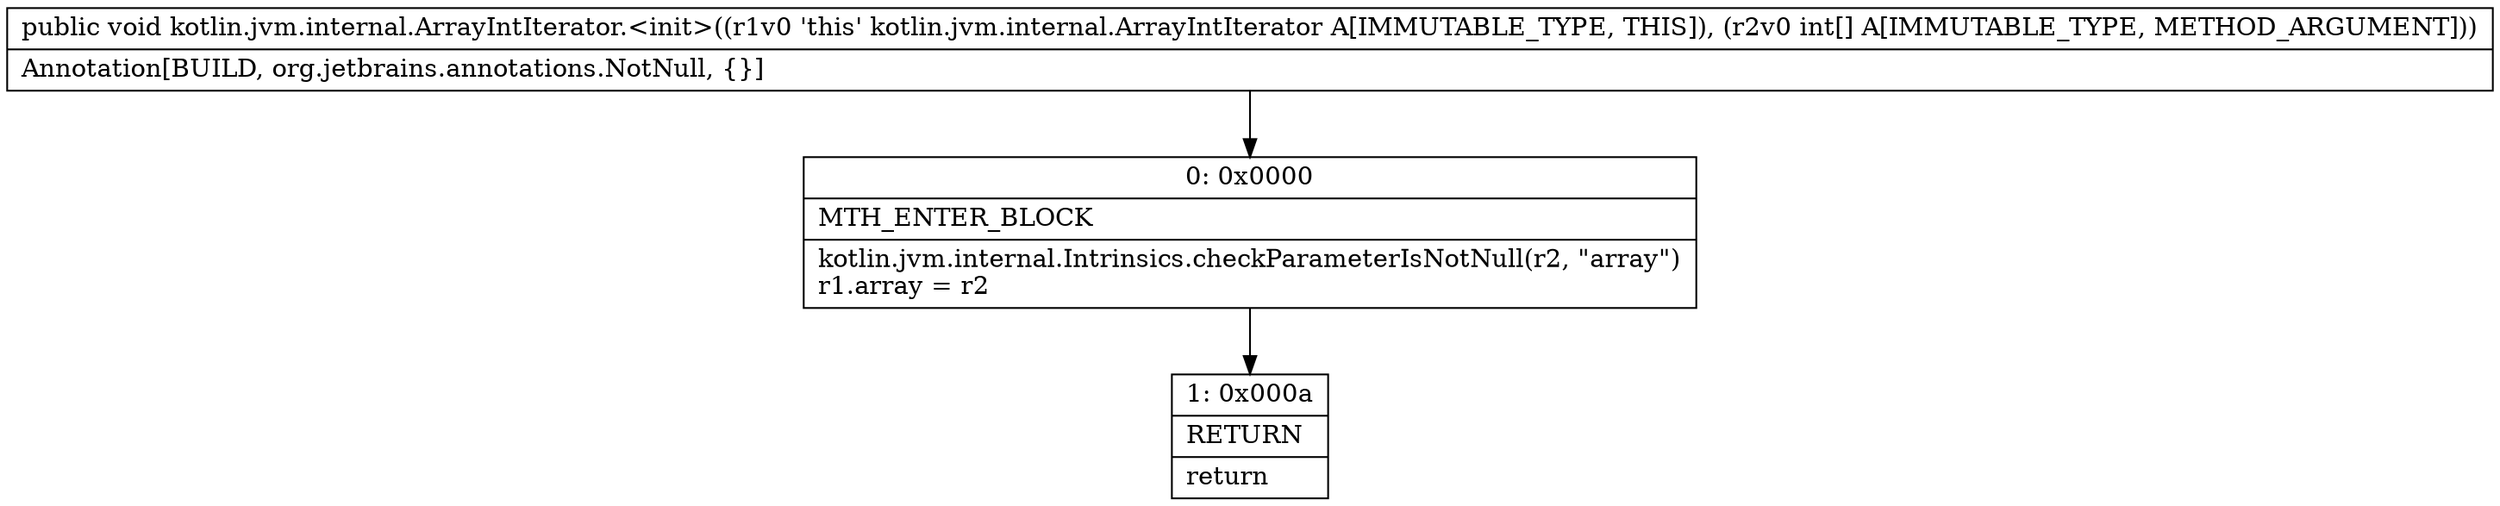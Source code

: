 digraph "CFG forkotlin.jvm.internal.ArrayIntIterator.\<init\>([I)V" {
Node_0 [shape=record,label="{0\:\ 0x0000|MTH_ENTER_BLOCK\l|kotlin.jvm.internal.Intrinsics.checkParameterIsNotNull(r2, \"array\")\lr1.array = r2\l}"];
Node_1 [shape=record,label="{1\:\ 0x000a|RETURN\l|return\l}"];
MethodNode[shape=record,label="{public void kotlin.jvm.internal.ArrayIntIterator.\<init\>((r1v0 'this' kotlin.jvm.internal.ArrayIntIterator A[IMMUTABLE_TYPE, THIS]), (r2v0 int[] A[IMMUTABLE_TYPE, METHOD_ARGUMENT]))  | Annotation[BUILD, org.jetbrains.annotations.NotNull, \{\}]\l}"];
MethodNode -> Node_0;
Node_0 -> Node_1;
}

